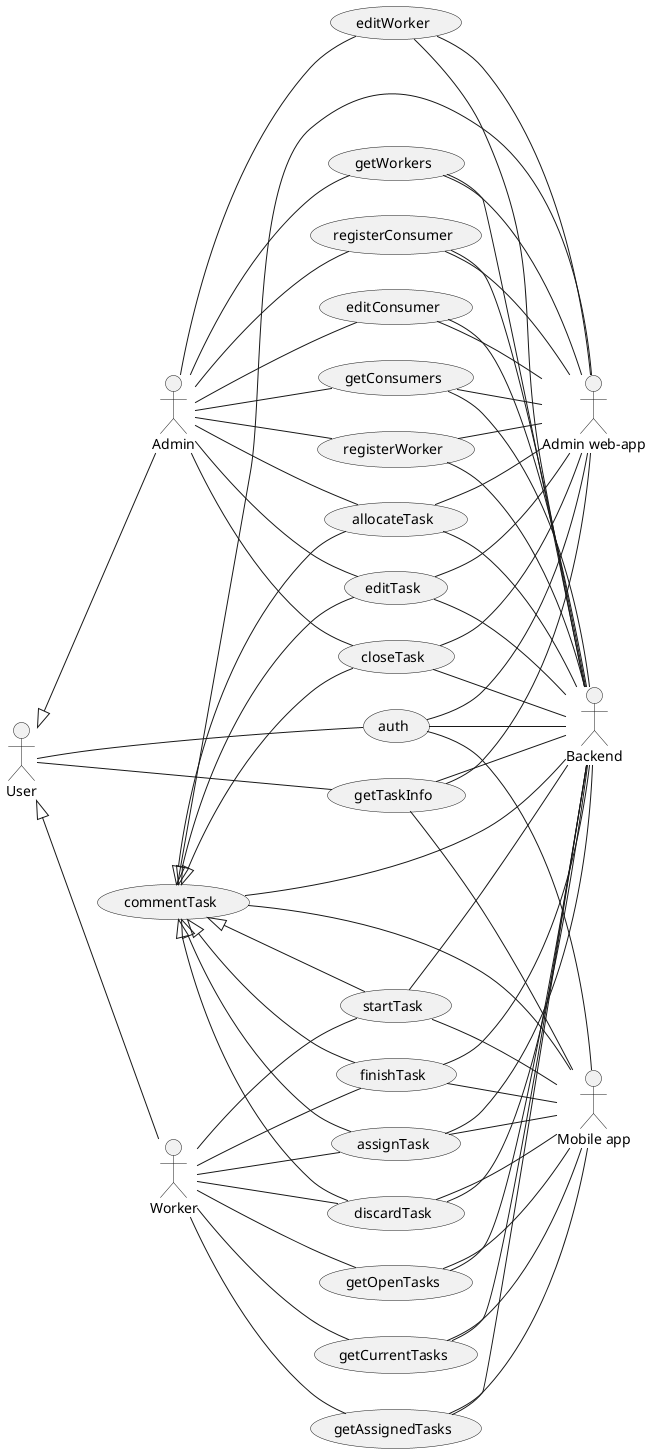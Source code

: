 @startuml

left to right direction


:User: as u
:Worker: as w
:Admin: as a

:Mobile app: as m
:Admin web-app: as s
:Backend: as b

u <|-- w
u <|-- a

u -- (auth)
(auth) -- m 
(auth) -- s
(auth) -- b 

u -- (getTaskInfo)
(getTaskInfo) -- m 
(getTaskInfo) -- s
(getTaskInfo) -- b 

w -- (getOpenTasks)
(getOpenTasks) -- m 
(getOpenTasks) -- b 

w -- (getAssignedTasks)
(getAssignedTasks) -- m 
(getAssignedTasks) -- b 

w -- (getCurrentTasks)
(getCurrentTasks) -- m 
(getCurrentTasks) -- b 


w -- (assignTask)
(assignTask) -- m 
(assignTask) -- b 

w -- (discardTask)
(discardTask) -- m 
(discardTask) -- b 

w -- (startTask)
(startTask) -- m 
(startTask) -- b 

w -- (finishTask)
(finishTask) -- m 
(finishTask) -- b 

(commentTask) -- b
(commentTask) -- m
(commentTask) -- s

(commentTask) <|--  (assignTask)
(commentTask) <|--  (discardTask)
(commentTask) <|--  (startTask)
(commentTask) <|--  (finishTask)

a -- (allocateTask)
(allocateTask) -- s 
(allocateTask) -- b 

a -- (editTask)
(editTask) -- s 
(editTask) -- b 

a -- (closeTask)
(closeTask) -- s 
(closeTask) -- b 

(commentTask) <|--  (allocateTask)
(commentTask) <|--  (editTask)
(commentTask) <|--  (closeTask)

a -- (registerConsumer)
(registerConsumer) -- s 
(registerConsumer) -- b 

a -- (editConsumer)
(editConsumer) -- s 
(editConsumer) -- b 

a -- (getConsumers)
(getConsumers) -- s 
(getConsumers) -- b 

a -- (registerWorker)
(registerWorker) -- s 
(registerWorker) -- b 

a -- (editWorker)
(editWorker) -- s 
(editWorker) -- b 

a -- (getWorkers)
(getWorkers) -- s 
(getWorkers) -- b 
 

@enduml
            
